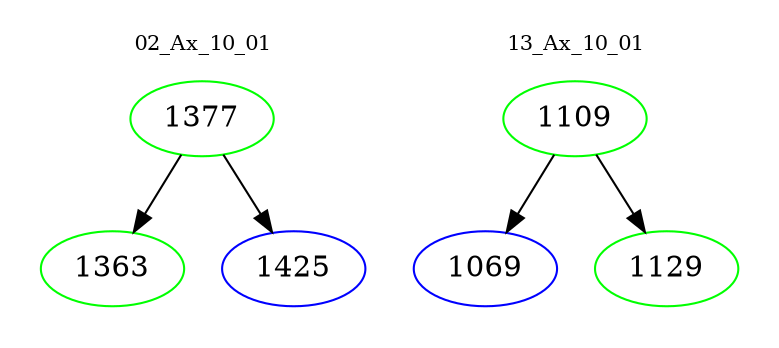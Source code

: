 digraph{
subgraph cluster_0 {
color = white
label = "02_Ax_10_01";
fontsize=10;
T0_1377 [label="1377", color="green"]
T0_1377 -> T0_1363 [color="black"]
T0_1363 [label="1363", color="green"]
T0_1377 -> T0_1425 [color="black"]
T0_1425 [label="1425", color="blue"]
}
subgraph cluster_1 {
color = white
label = "13_Ax_10_01";
fontsize=10;
T1_1109 [label="1109", color="green"]
T1_1109 -> T1_1069 [color="black"]
T1_1069 [label="1069", color="blue"]
T1_1109 -> T1_1129 [color="black"]
T1_1129 [label="1129", color="green"]
}
}

